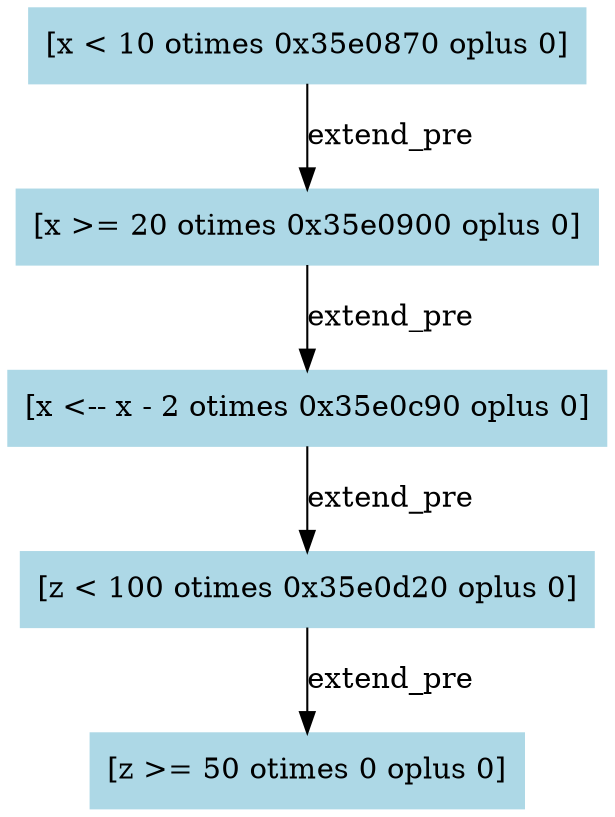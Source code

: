 digraph "[x := 10]" {
"0x35e07e0" [label="[x < 10 otimes 0x35e0870 oplus 0]", color=lightblue,style=filled,shape=box]
"0x35e07e0" -> "0x35e0870" [label=extend_pre,color=black]
"0x35e0870" [label="[x >= 20 otimes 0x35e0900 oplus 0]", color=lightblue,style=filled,shape=box]
"0x35e0870" -> "0x35e0900" [label=extend_pre,color=black]
"0x35e0900" [label="[x <-- x - 2 otimes 0x35e0c90 oplus 0]", color=lightblue,style=filled,shape=box]
"0x35e0900" -> "0x35e0c90" [label=extend_pre,color=black]
"0x35e0c90" [label="[z < 100 otimes 0x35e0d20 oplus 0]", color=lightblue,style=filled,shape=box]
"0x35e0c90" -> "0x35e0d20" [label=extend_pre,color=black]
"0x35e0d20" [label="[z >= 50 otimes 0 oplus 0]", color=lightblue,style=filled,shape=box]
}


